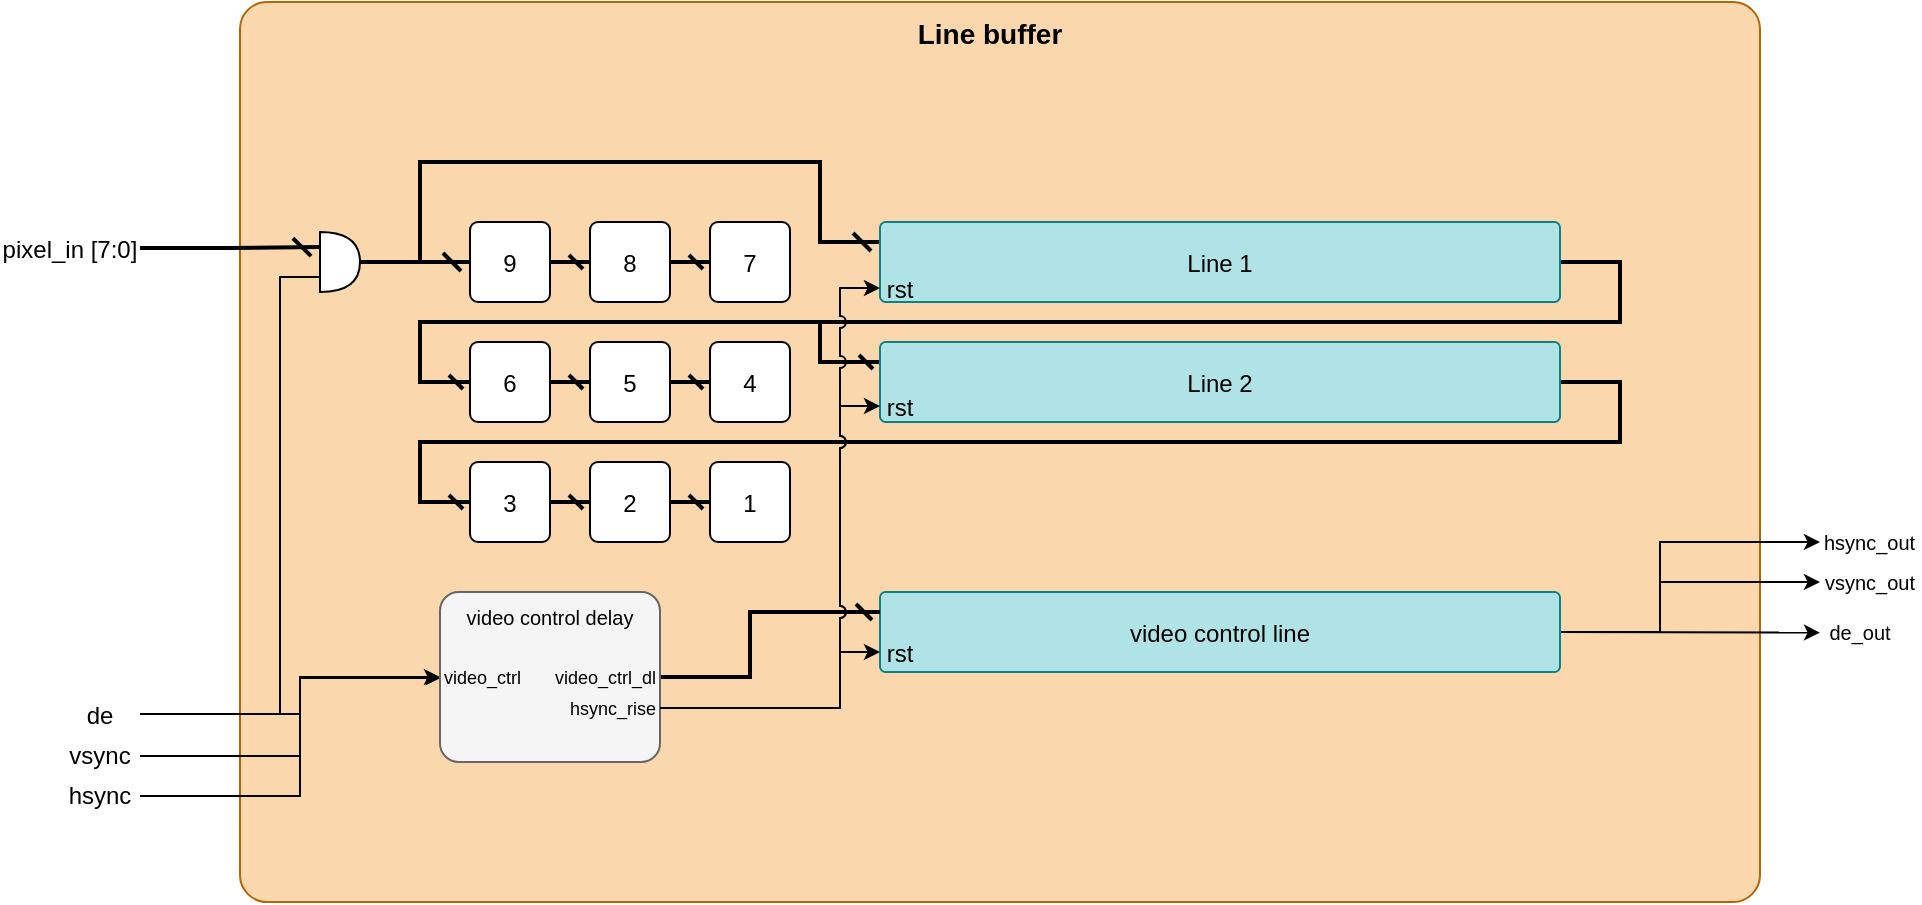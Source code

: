 <mxfile version="15.2.7" type="device"><diagram id="d9M3B9yqwAKfKHt-blD3" name="1 oldal"><mxGraphModel dx="1024" dy="584" grid="1" gridSize="10" guides="1" tooltips="1" connect="1" arrows="1" fold="1" page="1" pageScale="1" pageWidth="1169" pageHeight="827" math="0" shadow="0"><root><mxCell id="0"/><mxCell id="1" parent="0"/><mxCell id="PuwFILIl-FSNExkL0AYh-1" value="" style="rounded=1;arcSize=3;fillColor=#fad7ac;strokeColor=#b46504;labelBackgroundColor=none;" parent="1" vertex="1"><mxGeometry x="210" y="60" width="760" height="450" as="geometry"/></mxCell><mxCell id="PuwFILIl-FSNExkL0AYh-22" value="" style="edgeStyle=orthogonalEdgeStyle;rounded=0;orthogonalLoop=1;jettySize=auto;exitX=1;exitY=0.5;exitDx=0;exitDy=0;entryX=0;entryY=0.5;entryDx=0;entryDy=0;endArrow=dash;endFill=0;strokeWidth=2;endSize=4;labelBackgroundColor=none;" parent="1" source="PuwFILIl-FSNExkL0AYh-2" target="PuwFILIl-FSNExkL0AYh-3" edge="1"><mxGeometry relative="1" as="geometry"/></mxCell><mxCell id="PuwFILIl-FSNExkL0AYh-40" value="" style="edgeStyle=orthogonalEdgeStyle;rounded=0;orthogonalLoop=1;jettySize=auto;exitX=0;exitY=0.5;exitDx=0;exitDy=0;fontSize=12;endArrow=none;endFill=0;endSize=5;targetPerimeterSpacing=4;strokeWidth=2;startArrow=dash;startFill=0;labelBackgroundColor=none;entryX=1;entryY=0.5;entryDx=0;entryDy=0;entryPerimeter=0;" parent="1" source="PuwFILIl-FSNExkL0AYh-2" target="BwN3jDM9OsKF35lLQPMQ-1" edge="1"><mxGeometry relative="1" as="geometry"><mxPoint x="280" y="190" as="targetPoint"/><Array as="points"/></mxGeometry></mxCell><mxCell id="PuwFILIl-FSNExkL0AYh-2" value="9" style="rounded=1;arcSize=10;labelBackgroundColor=none;" parent="1" vertex="1"><mxGeometry x="325" y="170" width="40" height="40" as="geometry"/></mxCell><mxCell id="PuwFILIl-FSNExkL0AYh-23" value="" style="edgeStyle=orthogonalEdgeStyle;rounded=0;orthogonalLoop=1;jettySize=auto;exitX=1;exitY=0.5;exitDx=0;exitDy=0;entryX=0;entryY=0.5;entryDx=0;entryDy=0;endArrow=dash;endFill=0;endSize=4;strokeWidth=2;labelBackgroundColor=none;" parent="1" source="PuwFILIl-FSNExkL0AYh-3" target="PuwFILIl-FSNExkL0AYh-4" edge="1"><mxGeometry relative="1" as="geometry"/></mxCell><mxCell id="PuwFILIl-FSNExkL0AYh-3" value="8" style="rounded=1;arcSize=10;labelBackgroundColor=none;" parent="1" vertex="1"><mxGeometry x="385" y="170" width="40" height="40" as="geometry"/></mxCell><mxCell id="PuwFILIl-FSNExkL0AYh-4" value="7" style="rounded=1;arcSize=10;labelBackgroundColor=none;" parent="1" vertex="1"><mxGeometry x="445" y="170" width="40" height="40" as="geometry"/></mxCell><mxCell id="PuwFILIl-FSNExkL0AYh-27" value="" style="edgeStyle=orthogonalEdgeStyle;rounded=0;orthogonalLoop=1;jettySize=auto;exitX=1;exitY=0.5;exitDx=0;exitDy=0;entryX=0;entryY=0.5;entryDx=0;entryDy=0;endArrow=dash;endFill=0;endSize=4;strokeWidth=2;labelBackgroundColor=none;" parent="1" source="PuwFILIl-FSNExkL0AYh-5" target="PuwFILIl-FSNExkL0AYh-6" edge="1"><mxGeometry relative="1" as="geometry"/></mxCell><mxCell id="PuwFILIl-FSNExkL0AYh-5" value="6" style="rounded=1;arcSize=10;labelBackgroundColor=none;" parent="1" vertex="1"><mxGeometry x="325" y="230" width="40" height="40" as="geometry"/></mxCell><mxCell id="PuwFILIl-FSNExkL0AYh-28" value="" style="edgeStyle=orthogonalEdgeStyle;rounded=0;orthogonalLoop=1;jettySize=auto;exitX=1;exitY=0.5;exitDx=0;exitDy=0;entryX=0;entryY=0.5;entryDx=0;entryDy=0;endArrow=dash;endFill=0;endSize=4;strokeWidth=2;labelBackgroundColor=none;" parent="1" source="PuwFILIl-FSNExkL0AYh-6" target="PuwFILIl-FSNExkL0AYh-7" edge="1"><mxGeometry relative="1" as="geometry"/></mxCell><mxCell id="PuwFILIl-FSNExkL0AYh-6" value="5" style="rounded=1;arcSize=10;labelBackgroundColor=none;" parent="1" vertex="1"><mxGeometry x="385" y="230" width="40" height="40" as="geometry"/></mxCell><mxCell id="PuwFILIl-FSNExkL0AYh-7" value="4" style="rounded=1;arcSize=10;labelBackgroundColor=none;" parent="1" vertex="1"><mxGeometry x="445" y="230" width="40" height="40" as="geometry"/></mxCell><mxCell id="PuwFILIl-FSNExkL0AYh-29" value="" style="edgeStyle=orthogonalEdgeStyle;rounded=0;orthogonalLoop=1;jettySize=auto;exitX=1;exitY=0.5;exitDx=0;exitDy=0;entryX=0;entryY=0.5;entryDx=0;entryDy=0;endArrow=dash;endFill=0;endSize=4;strokeWidth=2;labelBackgroundColor=none;" parent="1" source="PuwFILIl-FSNExkL0AYh-8" target="PuwFILIl-FSNExkL0AYh-9" edge="1"><mxGeometry relative="1" as="geometry"/></mxCell><mxCell id="PuwFILIl-FSNExkL0AYh-8" value="3" style="rounded=1;arcSize=10;labelBackgroundColor=none;" parent="1" vertex="1"><mxGeometry x="325" y="290" width="40" height="40" as="geometry"/></mxCell><mxCell id="PuwFILIl-FSNExkL0AYh-30" value="" style="edgeStyle=orthogonalEdgeStyle;rounded=0;orthogonalLoop=1;jettySize=auto;exitX=1;exitY=0.5;exitDx=0;exitDy=0;entryX=0;entryY=0.5;entryDx=0;entryDy=0;endArrow=dash;endFill=0;endSize=4;strokeWidth=2;labelBackgroundColor=none;" parent="1" source="PuwFILIl-FSNExkL0AYh-9" target="PuwFILIl-FSNExkL0AYh-10" edge="1"><mxGeometry relative="1" as="geometry"/></mxCell><mxCell id="PuwFILIl-FSNExkL0AYh-9" value="2" style="rounded=1;arcSize=10;labelBackgroundColor=none;" parent="1" vertex="1"><mxGeometry x="385" y="290" width="40" height="40" as="geometry"/></mxCell><mxCell id="PuwFILIl-FSNExkL0AYh-10" value="1" style="rounded=1;arcSize=10;labelBackgroundColor=none;" parent="1" vertex="1"><mxGeometry x="445" y="290" width="40" height="40" as="geometry"/></mxCell><mxCell id="PuwFILIl-FSNExkL0AYh-24" value="" style="edgeStyle=orthogonalEdgeStyle;rounded=0;orthogonalLoop=1;jettySize=auto;exitX=1;exitY=0.5;exitDx=0;exitDy=0;entryX=0;entryY=0.5;entryDx=0;entryDy=0;endArrow=dash;endFill=0;endSize=4;strokeWidth=2;labelBackgroundColor=none;" parent="1" source="PuwFILIl-FSNExkL0AYh-12" target="PuwFILIl-FSNExkL0AYh-5" edge="1"><mxGeometry relative="1" as="geometry"><Array as="points"><mxPoint x="900" y="190"/><mxPoint x="900" y="220"/><mxPoint x="300" y="220"/><mxPoint x="300" y="250"/></Array></mxGeometry></mxCell><mxCell id="PuwFILIl-FSNExkL0AYh-25" value="" style="edgeStyle=orthogonalEdgeStyle;rounded=0;orthogonalLoop=1;jettySize=auto;exitX=1;exitY=0.5;exitDx=0;exitDy=0;entryX=0;entryY=0.25;entryDx=0;entryDy=0;endArrow=dash;endFill=0;endSize=4;strokeWidth=2;labelBackgroundColor=none;" parent="1" source="PuwFILIl-FSNExkL0AYh-12" target="PuwFILIl-FSNExkL0AYh-21" edge="1"><mxGeometry relative="1" as="geometry"><Array as="points"><mxPoint x="900" y="190"/><mxPoint x="900" y="220"/><mxPoint x="500" y="220"/><mxPoint x="500" y="240"/></Array></mxGeometry></mxCell><mxCell id="PuwFILIl-FSNExkL0AYh-41" value="" style="edgeStyle=orthogonalEdgeStyle;rounded=0;orthogonalLoop=1;jettySize=auto;fontSize=12;startArrow=dash;startFill=0;endArrow=none;endFill=0;endSize=5;targetPerimeterSpacing=4;strokeWidth=2;labelBackgroundColor=none;entryX=1;entryY=0.5;entryDx=0;entryDy=0;entryPerimeter=0;" parent="1" target="BwN3jDM9OsKF35lLQPMQ-1" edge="1"><mxGeometry relative="1" as="geometry"><mxPoint x="280" y="190" as="targetPoint"/><mxPoint x="530" y="180" as="sourcePoint"/><Array as="points"><mxPoint x="500" y="180"/><mxPoint x="500" y="140"/><mxPoint x="300" y="140"/><mxPoint x="300" y="190"/></Array></mxGeometry></mxCell><mxCell id="PuwFILIl-FSNExkL0AYh-12" value="Line 1" style="rounded=1;arcSize=7;fillColor=#b0e3e6;strokeColor=#0e8088;labelBackgroundColor=none;" parent="1" vertex="1"><mxGeometry x="530" y="170" width="340" height="40" as="geometry"/></mxCell><mxCell id="PuwFILIl-FSNExkL0AYh-26" value="" style="edgeStyle=orthogonalEdgeStyle;rounded=0;orthogonalLoop=1;jettySize=auto;exitX=1;exitY=0.5;exitDx=0;exitDy=0;entryX=0;entryY=0.5;entryDx=0;entryDy=0;endArrow=dash;endFill=0;endSize=4;strokeWidth=2;labelBackgroundColor=none;" parent="1" source="PuwFILIl-FSNExkL0AYh-21" target="PuwFILIl-FSNExkL0AYh-8" edge="1"><mxGeometry relative="1" as="geometry"><Array as="points"><mxPoint x="900" y="250"/><mxPoint x="900" y="280"/><mxPoint x="300" y="280"/><mxPoint x="300" y="310"/></Array></mxGeometry></mxCell><mxCell id="PuwFILIl-FSNExkL0AYh-21" value="Line 2" style="rounded=1;arcSize=7;fillColor=#b0e3e6;strokeColor=#0e8088;labelBackgroundColor=none;" parent="1" vertex="1"><mxGeometry x="530" y="230" width="340" height="40" as="geometry"/></mxCell><mxCell id="PuwFILIl-FSNExkL0AYh-64" value="" style="edgeStyle=orthogonalEdgeStyle;rounded=0;jumpStyle=arc;orthogonalLoop=1;jettySize=auto;exitX=1;exitY=0.5;exitDx=0;exitDy=0;fontSize=10;startArrow=none;startFill=0;endArrow=classic;endFill=1;endSize=5;targetPerimeterSpacing=4;strokeWidth=1;labelBackgroundColor=none;" parent="1" source="PuwFILIl-FSNExkL0AYh-33" edge="1"><mxGeometry relative="1" as="geometry"><mxPoint x="1000" y="330" as="targetPoint"/><Array as="points"><mxPoint x="920" y="375"/><mxPoint x="920" y="330"/><mxPoint x="1000" y="330"/></Array></mxGeometry></mxCell><mxCell id="PuwFILIl-FSNExkL0AYh-65" value="" style="edgeStyle=orthogonalEdgeStyle;rounded=0;jumpStyle=arc;orthogonalLoop=1;jettySize=auto;exitX=1;exitY=0.5;exitDx=0;exitDy=0;fontSize=10;startArrow=none;startFill=0;endArrow=classic;endFill=1;endSize=5;targetPerimeterSpacing=4;strokeWidth=1;labelBackgroundColor=none;" parent="1" source="PuwFILIl-FSNExkL0AYh-33" edge="1"><mxGeometry relative="1" as="geometry"><mxPoint x="1000" y="375.333" as="targetPoint"/></mxGeometry></mxCell><mxCell id="PuwFILIl-FSNExkL0AYh-66" value="" style="edgeStyle=orthogonalEdgeStyle;rounded=0;jumpStyle=arc;orthogonalLoop=1;jettySize=auto;exitX=1;exitY=0.5;exitDx=0;exitDy=0;fontSize=10;startArrow=none;startFill=0;endArrow=classic;endFill=1;endSize=5;targetPerimeterSpacing=4;strokeWidth=1;labelBackgroundColor=none;" parent="1" source="PuwFILIl-FSNExkL0AYh-33" edge="1"><mxGeometry relative="1" as="geometry"><mxPoint x="1000" y="350" as="targetPoint"/><Array as="points"><mxPoint x="920" y="375"/><mxPoint x="920" y="350"/><mxPoint x="1000" y="350"/></Array></mxGeometry></mxCell><mxCell id="PuwFILIl-FSNExkL0AYh-33" value="video control line" style="rounded=1;arcSize=7;fillColor=#b0e3e6;strokeColor=#0e8088;labelBackgroundColor=none;" parent="1" vertex="1"><mxGeometry x="530" y="355" width="340" height="40" as="geometry"/></mxCell><mxCell id="PuwFILIl-FSNExkL0AYh-34" value="" style="edgeStyle=orthogonalEdgeStyle;rounded=0;orthogonalLoop=1;jettySize=auto;entryX=0;entryY=0.5;entryDx=0;entryDy=0;endArrow=classic;endFill=1;endSize=4;strokeWidth=1;labelBackgroundColor=none;exitX=1;exitY=0.5;exitDx=0;exitDy=0;" parent="1" source="PuwFILIl-FSNExkL0AYh-45" target="PuwFILIl-FSNExkL0AYh-50" edge="1"><mxGeometry relative="1" as="geometry"><mxPoint x="160" y="417" as="sourcePoint"/><Array as="points"><mxPoint x="240" y="416"/><mxPoint x="240" y="398"/><mxPoint x="310" y="398"/></Array></mxGeometry></mxCell><mxCell id="PuwFILIl-FSNExkL0AYh-35" value="" style="edgeStyle=orthogonalEdgeStyle;rounded=0;orthogonalLoop=1;jettySize=auto;endArrow=classic;endFill=1;endSize=4;strokeWidth=1;entryX=0;entryY=0.5;entryDx=0;entryDy=0;labelBackgroundColor=none;" parent="1" target="PuwFILIl-FSNExkL0AYh-50" edge="1"><mxGeometry relative="1" as="geometry"><mxPoint x="160" y="437" as="sourcePoint"/><mxPoint x="530" y="370" as="targetPoint"/><Array as="points"><mxPoint x="240" y="437"/><mxPoint x="240" y="398"/><mxPoint x="310" y="398"/></Array></mxGeometry></mxCell><mxCell id="PuwFILIl-FSNExkL0AYh-36" value="" style="edgeStyle=orthogonalEdgeStyle;rounded=0;orthogonalLoop=1;jettySize=auto;entryX=0;entryY=0.5;entryDx=0;entryDy=0;endArrow=classic;endFill=1;endSize=5;strokeWidth=1;targetPerimeterSpacing=4;labelBackgroundColor=none;" parent="1" target="PuwFILIl-FSNExkL0AYh-50" edge="1"><mxGeometry relative="1" as="geometry"><mxPoint x="160" y="457" as="sourcePoint"/><Array as="points"><mxPoint x="240" y="457"/><mxPoint x="240" y="398"/></Array></mxGeometry></mxCell><mxCell id="BwN3jDM9OsKF35lLQPMQ-2" style="edgeStyle=orthogonalEdgeStyle;rounded=0;orthogonalLoop=1;jettySize=auto;html=1;exitX=1;exitY=0.5;exitDx=0;exitDy=0;entryX=0;entryY=0.25;entryDx=0;entryDy=0;entryPerimeter=0;strokeWidth=2;endArrow=dash;endFill=0;" parent="1" source="PuwFILIl-FSNExkL0AYh-42" target="BwN3jDM9OsKF35lLQPMQ-1" edge="1"><mxGeometry relative="1" as="geometry"/></mxCell><mxCell id="PuwFILIl-FSNExkL0AYh-42" value="pixel_in [7:0]" style="text;strokeColor=none;fillColor=none;align=center;verticalAlign=middle;rounded=0;labelBackgroundColor=none;fontSize=12;" parent="1" vertex="1"><mxGeometry x="90" y="168" width="70" height="30" as="geometry"/></mxCell><mxCell id="PuwFILIl-FSNExkL0AYh-43" value="hsync" style="text;strokeColor=none;fillColor=none;align=center;verticalAlign=middle;rounded=0;labelBackgroundColor=none;fontSize=12;" parent="1" vertex="1"><mxGeometry x="120" y="446" width="40" height="20" as="geometry"/></mxCell><mxCell id="PuwFILIl-FSNExkL0AYh-44" value="vsync" style="text;strokeColor=none;fillColor=none;align=center;verticalAlign=middle;rounded=0;labelBackgroundColor=none;fontSize=12;" parent="1" vertex="1"><mxGeometry x="120" y="426" width="40" height="20" as="geometry"/></mxCell><mxCell id="BwN3jDM9OsKF35lLQPMQ-3" style="edgeStyle=orthogonalEdgeStyle;rounded=0;orthogonalLoop=1;jettySize=auto;html=1;exitX=1;exitY=0.5;exitDx=0;exitDy=0;entryX=0;entryY=0.75;entryDx=0;entryDy=0;entryPerimeter=0;endArrow=none;endFill=0;" parent="1" source="PuwFILIl-FSNExkL0AYh-45" target="BwN3jDM9OsKF35lLQPMQ-1" edge="1"><mxGeometry relative="1" as="geometry"><Array as="points"><mxPoint x="230" y="416"/><mxPoint x="230" y="197"/></Array></mxGeometry></mxCell><mxCell id="PuwFILIl-FSNExkL0AYh-45" value="de" style="text;strokeColor=none;fillColor=none;align=center;verticalAlign=middle;rounded=0;labelBackgroundColor=none;fontSize=12;" parent="1" vertex="1"><mxGeometry x="120" y="406" width="40" height="20" as="geometry"/></mxCell><mxCell id="PuwFILIl-FSNExkL0AYh-47" value="rst" style="text;strokeColor=none;fillColor=none;align=center;verticalAlign=middle;rounded=0;labelBackgroundColor=none;fontSize=12;" parent="1" vertex="1"><mxGeometry x="530" y="257" width="20" height="10" as="geometry"/></mxCell><mxCell id="PuwFILIl-FSNExkL0AYh-48" value="rst" style="text;strokeColor=none;fillColor=none;align=center;verticalAlign=middle;rounded=0;labelBackgroundColor=none;fontSize=12;" parent="1" vertex="1"><mxGeometry x="530" y="198" width="20" height="10" as="geometry"/></mxCell><mxCell id="PuwFILIl-FSNExkL0AYh-49" value="rst" style="text;strokeColor=none;fillColor=none;align=center;verticalAlign=middle;rounded=0;labelBackgroundColor=none;fontSize=12;" parent="1" vertex="1"><mxGeometry x="530" y="380" width="20" height="10" as="geometry"/></mxCell><mxCell id="PuwFILIl-FSNExkL0AYh-58" value="" style="edgeStyle=orthogonalEdgeStyle;rounded=0;orthogonalLoop=1;jettySize=auto;exitX=1;exitY=0.5;exitDx=0;exitDy=0;entryX=0;entryY=0.25;entryDx=0;entryDy=0;fontSize=12;startArrow=none;startFill=0;endArrow=dash;endFill=0;endSize=5;targetPerimeterSpacing=4;strokeWidth=2;labelBackgroundColor=none;" parent="1" source="PuwFILIl-FSNExkL0AYh-50" target="PuwFILIl-FSNExkL0AYh-33" edge="1"><mxGeometry relative="1" as="geometry"><Array as="points"><mxPoint x="465" y="397"/><mxPoint x="465" y="365"/></Array></mxGeometry></mxCell><mxCell id="PuwFILIl-FSNExkL0AYh-50" value="" style="rounded=1;labelBackgroundColor=none;fontSize=12;fillColor=#f5f5f5;align=center;strokeColor=#666666;fontColor=#333333;arcSize=11;" parent="1" vertex="1"><mxGeometry x="310" y="355" width="110" height="85" as="geometry"/></mxCell><mxCell id="PuwFILIl-FSNExkL0AYh-61" value="" style="edgeStyle=orthogonalEdgeStyle;rounded=0;orthogonalLoop=1;jettySize=auto;exitX=1;exitY=0.5;exitDx=0;exitDy=0;entryX=0;entryY=0.5;entryDx=0;entryDy=0;fontSize=10;startArrow=none;startFill=0;endArrow=classic;endFill=1;endSize=5;targetPerimeterSpacing=4;strokeWidth=1;labelBackgroundColor=none;" parent="1" source="PuwFILIl-FSNExkL0AYh-59" target="PuwFILIl-FSNExkL0AYh-49" edge="1"><mxGeometry relative="1" as="geometry"><Array as="points"><mxPoint x="510" y="413"/><mxPoint x="510" y="385"/></Array></mxGeometry></mxCell><mxCell id="PuwFILIl-FSNExkL0AYh-62" value="" style="edgeStyle=orthogonalEdgeStyle;rounded=0;orthogonalLoop=1;jettySize=auto;exitX=1;exitY=0.5;exitDx=0;exitDy=0;entryX=0;entryY=0.5;entryDx=0;entryDy=0;fontSize=10;startArrow=none;startFill=0;endArrow=classic;endFill=1;endSize=5;targetPerimeterSpacing=4;strokeWidth=1;jumpStyle=arc;labelBackgroundColor=none;" parent="1" source="PuwFILIl-FSNExkL0AYh-59" target="PuwFILIl-FSNExkL0AYh-47" edge="1"><mxGeometry relative="1" as="geometry"><Array as="points"><mxPoint x="510" y="413"/><mxPoint x="510" y="262"/></Array></mxGeometry></mxCell><mxCell id="PuwFILIl-FSNExkL0AYh-63" value="" style="edgeStyle=orthogonalEdgeStyle;rounded=0;jumpStyle=arc;orthogonalLoop=1;jettySize=auto;exitX=1;exitY=0.5;exitDx=0;exitDy=0;entryX=0;entryY=0.5;entryDx=0;entryDy=0;fontSize=10;startArrow=none;startFill=0;endArrow=classic;endFill=1;endSize=5;targetPerimeterSpacing=4;strokeWidth=1;labelBackgroundColor=none;" parent="1" source="PuwFILIl-FSNExkL0AYh-59" target="PuwFILIl-FSNExkL0AYh-48" edge="1"><mxGeometry relative="1" as="geometry"><Array as="points"><mxPoint x="510" y="413"/><mxPoint x="510" y="203"/></Array></mxGeometry></mxCell><mxCell id="PuwFILIl-FSNExkL0AYh-59" value="hsync_rise" style="text;strokeColor=none;fillColor=none;align=right;verticalAlign=middle;rounded=0;labelBackgroundColor=none;fontSize=9;" parent="1" vertex="1"><mxGeometry x="370" y="406" width="50" height="14" as="geometry"/></mxCell><mxCell id="PuwFILIl-FSNExkL0AYh-60" value="video control delay" style="text;strokeColor=none;fillColor=none;align=center;verticalAlign=middle;rounded=0;labelBackgroundColor=none;fontSize=10;" parent="1" vertex="1"><mxGeometry x="335" y="355" width="60" height="25" as="geometry"/></mxCell><mxCell id="PuwFILIl-FSNExkL0AYh-67" value="hsync_out" style="text;strokeColor=none;fillColor=none;align=left;verticalAlign=middle;rounded=0;labelBackgroundColor=none;fontSize=10;" parent="1" vertex="1"><mxGeometry x="1000" y="320" width="50" height="20" as="geometry"/></mxCell><mxCell id="PuwFILIl-FSNExkL0AYh-68" value="vsync_out" style="text;strokeColor=none;fillColor=none;align=center;verticalAlign=middle;rounded=0;labelBackgroundColor=none;fontSize=10;" parent="1" vertex="1"><mxGeometry x="1000" y="340" width="50" height="20" as="geometry"/></mxCell><mxCell id="PuwFILIl-FSNExkL0AYh-69" value="de_out" style="text;strokeColor=none;fillColor=none;align=center;verticalAlign=middle;rounded=0;labelBackgroundColor=none;fontSize=10;" parent="1" vertex="1"><mxGeometry x="1000" y="365" width="40" height="20" as="geometry"/></mxCell><mxCell id="PuwFILIl-FSNExkL0AYh-72" value="Line buffer" style="text;strokeColor=none;fillColor=none;align=center;verticalAlign=middle;rounded=0;labelBackgroundColor=none;fontSize=14;fontStyle=1;" parent="1" vertex="1"><mxGeometry x="505" y="60" width="160" height="30" as="geometry"/></mxCell><mxCell id="PuwFILIl-FSNExkL0AYh-73" value="video_ctrl" style="text;strokeColor=none;fillColor=none;align=left;verticalAlign=middle;rounded=0;labelBackgroundColor=none;fontSize=9;" parent="1" vertex="1"><mxGeometry x="310" y="391.25" width="40" height="12.5" as="geometry"/></mxCell><mxCell id="PuwFILIl-FSNExkL0AYh-74" value="video_ctrl_dl" style="text;strokeColor=none;fillColor=none;align=right;verticalAlign=middle;rounded=0;labelBackgroundColor=none;fontSize=9;fontStyle=0;" parent="1" vertex="1"><mxGeometry x="370" y="391.25" width="50" height="12.5" as="geometry"/></mxCell><mxCell id="BwN3jDM9OsKF35lLQPMQ-1" value="" style="shape=or;whiteSpace=wrap;html=1;" parent="1" vertex="1"><mxGeometry x="250" y="175" width="20" height="30" as="geometry"/></mxCell></root></mxGraphModel></diagram></mxfile>